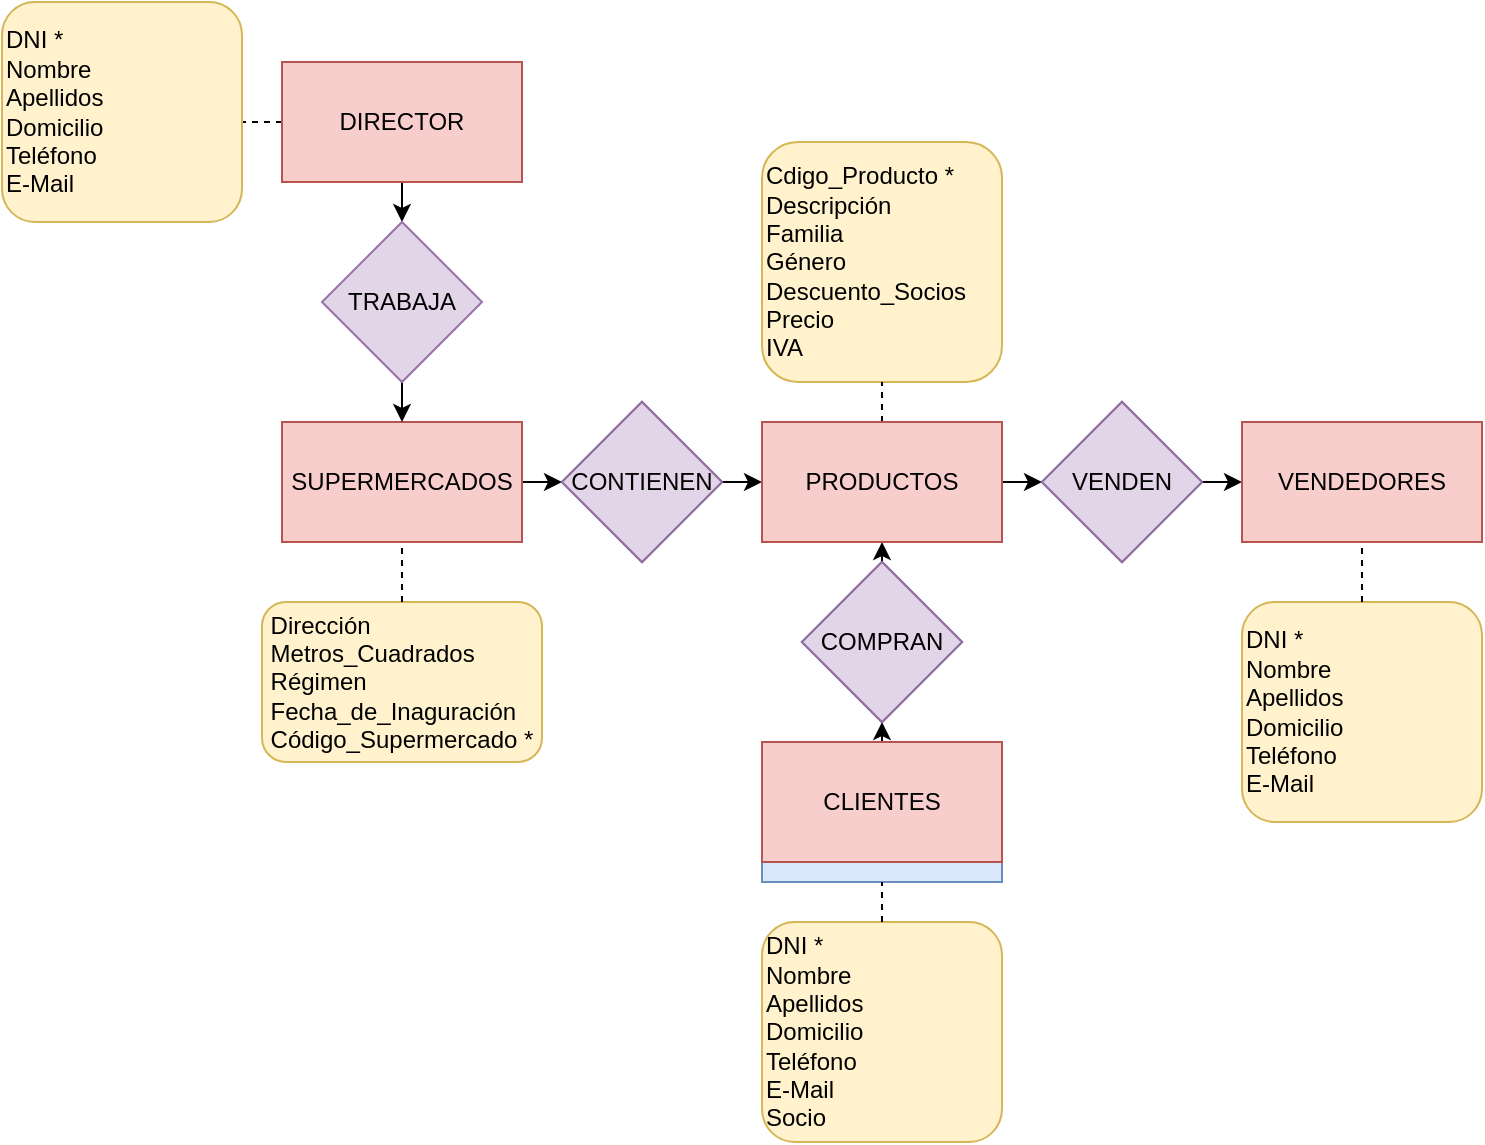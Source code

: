 <mxfile version="20.3.7" type="github">
  <diagram id="-iGVEx5ZZmZ7yN3gthT9" name="Página-1">
    <mxGraphModel dx="1240" dy="657" grid="1" gridSize="10" guides="1" tooltips="1" connect="1" arrows="0" fold="1" page="1" pageScale="1" pageWidth="1169" pageHeight="827" math="0" shadow="0">
      <root>
        <mxCell id="0" />
        <mxCell id="1" parent="0" />
        <mxCell id="UDWT9HmrUv0HXfJKakE0-8" style="edgeStyle=orthogonalEdgeStyle;rounded=0;orthogonalLoop=1;jettySize=auto;html=1;exitX=1;exitY=0.5;exitDx=0;exitDy=0;entryX=0;entryY=0.5;entryDx=0;entryDy=0;" edge="1" parent="1" source="UDWT9HmrUv0HXfJKakE0-1" target="UDWT9HmrUv0HXfJKakE0-7">
          <mxGeometry relative="1" as="geometry" />
        </mxCell>
        <mxCell id="UDWT9HmrUv0HXfJKakE0-1" value="SUPERMERCADOS" style="rounded=0;whiteSpace=wrap;html=1;fillColor=#f8cecc;strokeColor=#b85450;" vertex="1" parent="1">
          <mxGeometry x="355" y="339" width="120" height="60" as="geometry" />
        </mxCell>
        <mxCell id="UDWT9HmrUv0HXfJKakE0-5" style="edgeStyle=orthogonalEdgeStyle;rounded=0;orthogonalLoop=1;jettySize=auto;html=1;exitX=0.5;exitY=1;exitDx=0;exitDy=0;entryX=0.5;entryY=0;entryDx=0;entryDy=0;" edge="1" parent="1" source="UDWT9HmrUv0HXfJKakE0-2" target="UDWT9HmrUv0HXfJKakE0-4">
          <mxGeometry relative="1" as="geometry" />
        </mxCell>
        <mxCell id="UDWT9HmrUv0HXfJKakE0-28" style="edgeStyle=orthogonalEdgeStyle;rounded=0;orthogonalLoop=1;jettySize=auto;html=1;exitX=0;exitY=0.5;exitDx=0;exitDy=0;entryX=1;entryY=0.5;entryDx=0;entryDy=0;dashed=1;endArrow=none;endFill=0;" edge="1" parent="1" source="UDWT9HmrUv0HXfJKakE0-2" target="UDWT9HmrUv0HXfJKakE0-22">
          <mxGeometry relative="1" as="geometry" />
        </mxCell>
        <mxCell id="UDWT9HmrUv0HXfJKakE0-2" value="DIRECTOR" style="rounded=0;whiteSpace=wrap;html=1;fillColor=#f8cecc;strokeColor=#b85450;" vertex="1" parent="1">
          <mxGeometry x="355" y="159" width="120" height="60" as="geometry" />
        </mxCell>
        <mxCell id="UDWT9HmrUv0HXfJKakE0-6" style="edgeStyle=orthogonalEdgeStyle;rounded=0;orthogonalLoop=1;jettySize=auto;html=1;exitX=0.5;exitY=1;exitDx=0;exitDy=0;entryX=0.5;entryY=0;entryDx=0;entryDy=0;" edge="1" parent="1" source="UDWT9HmrUv0HXfJKakE0-4" target="UDWT9HmrUv0HXfJKakE0-1">
          <mxGeometry relative="1" as="geometry" />
        </mxCell>
        <mxCell id="UDWT9HmrUv0HXfJKakE0-4" value="TRABAJA" style="rhombus;whiteSpace=wrap;html=1;fillColor=#e1d5e7;strokeColor=#9673a6;" vertex="1" parent="1">
          <mxGeometry x="375" y="239" width="80" height="80" as="geometry" />
        </mxCell>
        <mxCell id="UDWT9HmrUv0HXfJKakE0-10" style="edgeStyle=orthogonalEdgeStyle;rounded=0;orthogonalLoop=1;jettySize=auto;html=1;exitX=1;exitY=0.5;exitDx=0;exitDy=0;entryX=0;entryY=0.5;entryDx=0;entryDy=0;" edge="1" parent="1" source="UDWT9HmrUv0HXfJKakE0-7" target="UDWT9HmrUv0HXfJKakE0-9">
          <mxGeometry relative="1" as="geometry" />
        </mxCell>
        <mxCell id="UDWT9HmrUv0HXfJKakE0-7" value="CONTIENEN" style="rhombus;whiteSpace=wrap;html=1;" vertex="1" parent="1">
          <mxGeometry x="495" y="329" width="80" height="80" as="geometry" />
        </mxCell>
        <mxCell id="UDWT9HmrUv0HXfJKakE0-14" style="edgeStyle=orthogonalEdgeStyle;rounded=0;orthogonalLoop=1;jettySize=auto;html=1;exitX=1;exitY=0.5;exitDx=0;exitDy=0;entryX=0;entryY=0.5;entryDx=0;entryDy=0;" edge="1" parent="1" source="UDWT9HmrUv0HXfJKakE0-9" target="UDWT9HmrUv0HXfJKakE0-12">
          <mxGeometry relative="1" as="geometry" />
        </mxCell>
        <mxCell id="UDWT9HmrUv0HXfJKakE0-9" value="PRODUCTOS" style="rounded=0;whiteSpace=wrap;html=1;fillColor=#dae8fc;strokeColor=#6c8ebf;" vertex="1" parent="1">
          <mxGeometry x="595" y="339" width="120" height="60" as="geometry" />
        </mxCell>
        <mxCell id="UDWT9HmrUv0HXfJKakE0-11" style="edgeStyle=orthogonalEdgeStyle;rounded=0;orthogonalLoop=1;jettySize=auto;html=1;exitX=1;exitY=0.5;exitDx=0;exitDy=0;entryX=0;entryY=0.5;entryDx=0;entryDy=0;" edge="1" parent="1" source="UDWT9HmrUv0HXfJKakE0-12" target="UDWT9HmrUv0HXfJKakE0-13">
          <mxGeometry relative="1" as="geometry" />
        </mxCell>
        <mxCell id="UDWT9HmrUv0HXfJKakE0-12" value="VENDEN" style="rhombus;whiteSpace=wrap;html=1;" vertex="1" parent="1">
          <mxGeometry x="735" y="329" width="80" height="80" as="geometry" />
        </mxCell>
        <mxCell id="UDWT9HmrUv0HXfJKakE0-13" value="VENDEDORES" style="rounded=0;whiteSpace=wrap;html=1;fillColor=#dae8fc;strokeColor=#6c8ebf;" vertex="1" parent="1">
          <mxGeometry x="835" y="339" width="120" height="60" as="geometry" />
        </mxCell>
        <mxCell id="UDWT9HmrUv0HXfJKakE0-17" style="edgeStyle=orthogonalEdgeStyle;rounded=0;orthogonalLoop=1;jettySize=auto;html=1;exitX=0.5;exitY=0;exitDx=0;exitDy=0;entryX=0.5;entryY=1;entryDx=0;entryDy=0;" edge="1" parent="1" source="UDWT9HmrUv0HXfJKakE0-15" target="UDWT9HmrUv0HXfJKakE0-16">
          <mxGeometry relative="1" as="geometry" />
        </mxCell>
        <mxCell id="UDWT9HmrUv0HXfJKakE0-15" value="CLIENTES" style="rounded=0;whiteSpace=wrap;html=1;fillColor=#dae8fc;strokeColor=#6c8ebf;" vertex="1" parent="1">
          <mxGeometry x="595" y="509" width="120" height="60" as="geometry" />
        </mxCell>
        <mxCell id="UDWT9HmrUv0HXfJKakE0-18" style="edgeStyle=orthogonalEdgeStyle;rounded=0;orthogonalLoop=1;jettySize=auto;html=1;exitX=0.5;exitY=0;exitDx=0;exitDy=0;entryX=0.5;entryY=1;entryDx=0;entryDy=0;" edge="1" parent="1" source="UDWT9HmrUv0HXfJKakE0-16" target="UDWT9HmrUv0HXfJKakE0-9">
          <mxGeometry relative="1" as="geometry" />
        </mxCell>
        <mxCell id="UDWT9HmrUv0HXfJKakE0-16" value="COMPRAN" style="rhombus;whiteSpace=wrap;html=1;" vertex="1" parent="1">
          <mxGeometry x="615" y="409" width="80" height="80" as="geometry" />
        </mxCell>
        <mxCell id="UDWT9HmrUv0HXfJKakE0-19" value="VENDEN" style="rhombus;whiteSpace=wrap;html=1;fillColor=#e1d5e7;strokeColor=#9673a6;" vertex="1" parent="1">
          <mxGeometry x="735" y="329" width="80" height="80" as="geometry" />
        </mxCell>
        <mxCell id="UDWT9HmrUv0HXfJKakE0-20" value="COMPRAN" style="rhombus;whiteSpace=wrap;html=1;fillColor=#e1d5e7;strokeColor=#9673a6;" vertex="1" parent="1">
          <mxGeometry x="615" y="409" width="80" height="80" as="geometry" />
        </mxCell>
        <mxCell id="UDWT9HmrUv0HXfJKakE0-21" value="CONTIENEN" style="rhombus;whiteSpace=wrap;html=1;fillColor=#e1d5e7;strokeColor=#9673a6;" vertex="1" parent="1">
          <mxGeometry x="495" y="329" width="80" height="80" as="geometry" />
        </mxCell>
        <mxCell id="UDWT9HmrUv0HXfJKakE0-22" value="DNI&amp;nbsp;*&lt;br&gt;Nombre&lt;br&gt;Apellidos&lt;br&gt;Domicilio&lt;br&gt;Teléfono&lt;br&gt;E-Mail" style="rounded=1;whiteSpace=wrap;html=1;align=left;fillColor=#fff2cc;strokeColor=#d6b656;" vertex="1" parent="1">
          <mxGeometry x="215" y="129" width="120" height="110" as="geometry" />
        </mxCell>
        <mxCell id="UDWT9HmrUv0HXfJKakE0-23" value="DNI&amp;nbsp;*&lt;br&gt;Nombre&lt;br&gt;Apellidos&lt;br&gt;Domicilio&lt;br&gt;Teléfono&lt;br&gt;E-Mail" style="rounded=1;whiteSpace=wrap;html=1;align=left;fillColor=#fff2cc;strokeColor=#d6b656;" vertex="1" parent="1">
          <mxGeometry x="835" y="429" width="120" height="110" as="geometry" />
        </mxCell>
        <mxCell id="UDWT9HmrUv0HXfJKakE0-24" value="DNI *&lt;br&gt;Nombre&lt;br&gt;Apellidos&lt;br&gt;Domicilio&lt;br&gt;Teléfono&lt;br&gt;E-Mail&lt;br&gt;Socio" style="rounded=1;whiteSpace=wrap;html=1;align=left;fillColor=#fff2cc;strokeColor=#d6b656;" vertex="1" parent="1">
          <mxGeometry x="595" y="589" width="120" height="110" as="geometry" />
        </mxCell>
        <mxCell id="UDWT9HmrUv0HXfJKakE0-25" value="Cdigo_Producto&amp;nbsp;*&lt;br&gt;Descripción&lt;br&gt;Familia&lt;br&gt;Género&lt;br&gt;Descuento_Socios&lt;br&gt;Precio&lt;br&gt;IVA" style="rounded=1;whiteSpace=wrap;html=1;align=left;fillColor=#fff2cc;strokeColor=#d6b656;" vertex="1" parent="1">
          <mxGeometry x="595" y="199" width="120" height="120" as="geometry" />
        </mxCell>
        <mxCell id="UDWT9HmrUv0HXfJKakE0-26" value="&lt;div style=&quot;text-align: left;&quot;&gt;&lt;span style=&quot;background-color: initial;&quot;&gt;Dirección&lt;/span&gt;&lt;/div&gt;&lt;div style=&quot;text-align: left;&quot;&gt;&lt;span style=&quot;background-color: initial;&quot;&gt;Metros_Cuadrados&lt;/span&gt;&lt;/div&gt;&lt;div style=&quot;text-align: left;&quot;&gt;&lt;span style=&quot;background-color: initial;&quot;&gt;Régimen&lt;/span&gt;&lt;/div&gt;&lt;div style=&quot;text-align: left;&quot;&gt;&lt;span style=&quot;background-color: initial;&quot;&gt;Fecha_de_Inaguración&lt;/span&gt;&lt;/div&gt;&lt;div style=&quot;text-align: left;&quot;&gt;&lt;span style=&quot;background-color: initial;&quot;&gt;Código_Supermercado&lt;/span&gt;&lt;span style=&quot;background-color: initial;&quot;&gt;&amp;nbsp;*&lt;/span&gt;&lt;/div&gt;" style="rounded=1;whiteSpace=wrap;html=1;fillColor=#fff2cc;strokeColor=#d6b656;" vertex="1" parent="1">
          <mxGeometry x="345" y="429" width="140" height="80" as="geometry" />
        </mxCell>
        <mxCell id="UDWT9HmrUv0HXfJKakE0-27" value="" style="endArrow=none;dashed=1;html=1;rounded=0;entryX=0.5;entryY=1;entryDx=0;entryDy=0;exitX=0.5;exitY=0;exitDx=0;exitDy=0;" edge="1" parent="1" source="UDWT9HmrUv0HXfJKakE0-26" target="UDWT9HmrUv0HXfJKakE0-1">
          <mxGeometry width="50" height="50" relative="1" as="geometry">
            <mxPoint x="370" y="404" as="sourcePoint" />
            <mxPoint x="420" y="354" as="targetPoint" />
          </mxGeometry>
        </mxCell>
        <mxCell id="UDWT9HmrUv0HXfJKakE0-29" value="" style="endArrow=none;dashed=1;html=1;rounded=0;entryX=0.5;entryY=1;entryDx=0;entryDy=0;exitX=0.5;exitY=0;exitDx=0;exitDy=0;" edge="1" parent="1" source="UDWT9HmrUv0HXfJKakE0-9" target="UDWT9HmrUv0HXfJKakE0-25">
          <mxGeometry width="50" height="50" relative="1" as="geometry">
            <mxPoint x="640" y="384" as="sourcePoint" />
            <mxPoint x="690" y="334" as="targetPoint" />
          </mxGeometry>
        </mxCell>
        <mxCell id="UDWT9HmrUv0HXfJKakE0-30" value="" style="endArrow=none;dashed=1;html=1;rounded=0;entryX=0.5;entryY=1;entryDx=0;entryDy=0;exitX=0.5;exitY=0;exitDx=0;exitDy=0;" edge="1" parent="1" source="UDWT9HmrUv0HXfJKakE0-23" target="UDWT9HmrUv0HXfJKakE0-13">
          <mxGeometry width="50" height="50" relative="1" as="geometry">
            <mxPoint x="700" y="454" as="sourcePoint" />
            <mxPoint x="750" y="404" as="targetPoint" />
          </mxGeometry>
        </mxCell>
        <mxCell id="UDWT9HmrUv0HXfJKakE0-31" value="" style="endArrow=none;dashed=1;html=1;rounded=0;entryX=0.5;entryY=1;entryDx=0;entryDy=0;exitX=0.5;exitY=0;exitDx=0;exitDy=0;" edge="1" parent="1" source="UDWT9HmrUv0HXfJKakE0-24" target="UDWT9HmrUv0HXfJKakE0-15">
          <mxGeometry width="50" height="50" relative="1" as="geometry">
            <mxPoint x="660" y="604" as="sourcePoint" />
            <mxPoint x="710" y="554" as="targetPoint" />
          </mxGeometry>
        </mxCell>
        <mxCell id="UDWT9HmrUv0HXfJKakE0-32" value="VENDEDORES" style="rounded=0;whiteSpace=wrap;html=1;fillColor=#f8cecc;strokeColor=#b85450;" vertex="1" parent="1">
          <mxGeometry x="835" y="339" width="120" height="60" as="geometry" />
        </mxCell>
        <mxCell id="UDWT9HmrUv0HXfJKakE0-33" value="PRODUCTOS" style="rounded=0;whiteSpace=wrap;html=1;fillColor=#f8cecc;strokeColor=#b85450;" vertex="1" parent="1">
          <mxGeometry x="595" y="339" width="120" height="60" as="geometry" />
        </mxCell>
        <mxCell id="UDWT9HmrUv0HXfJKakE0-34" value="CLIENTES" style="rounded=0;whiteSpace=wrap;html=1;fillColor=#f8cecc;strokeColor=#b85450;" vertex="1" parent="1">
          <mxGeometry x="595" y="499" width="120" height="60" as="geometry" />
        </mxCell>
      </root>
    </mxGraphModel>
  </diagram>
</mxfile>
